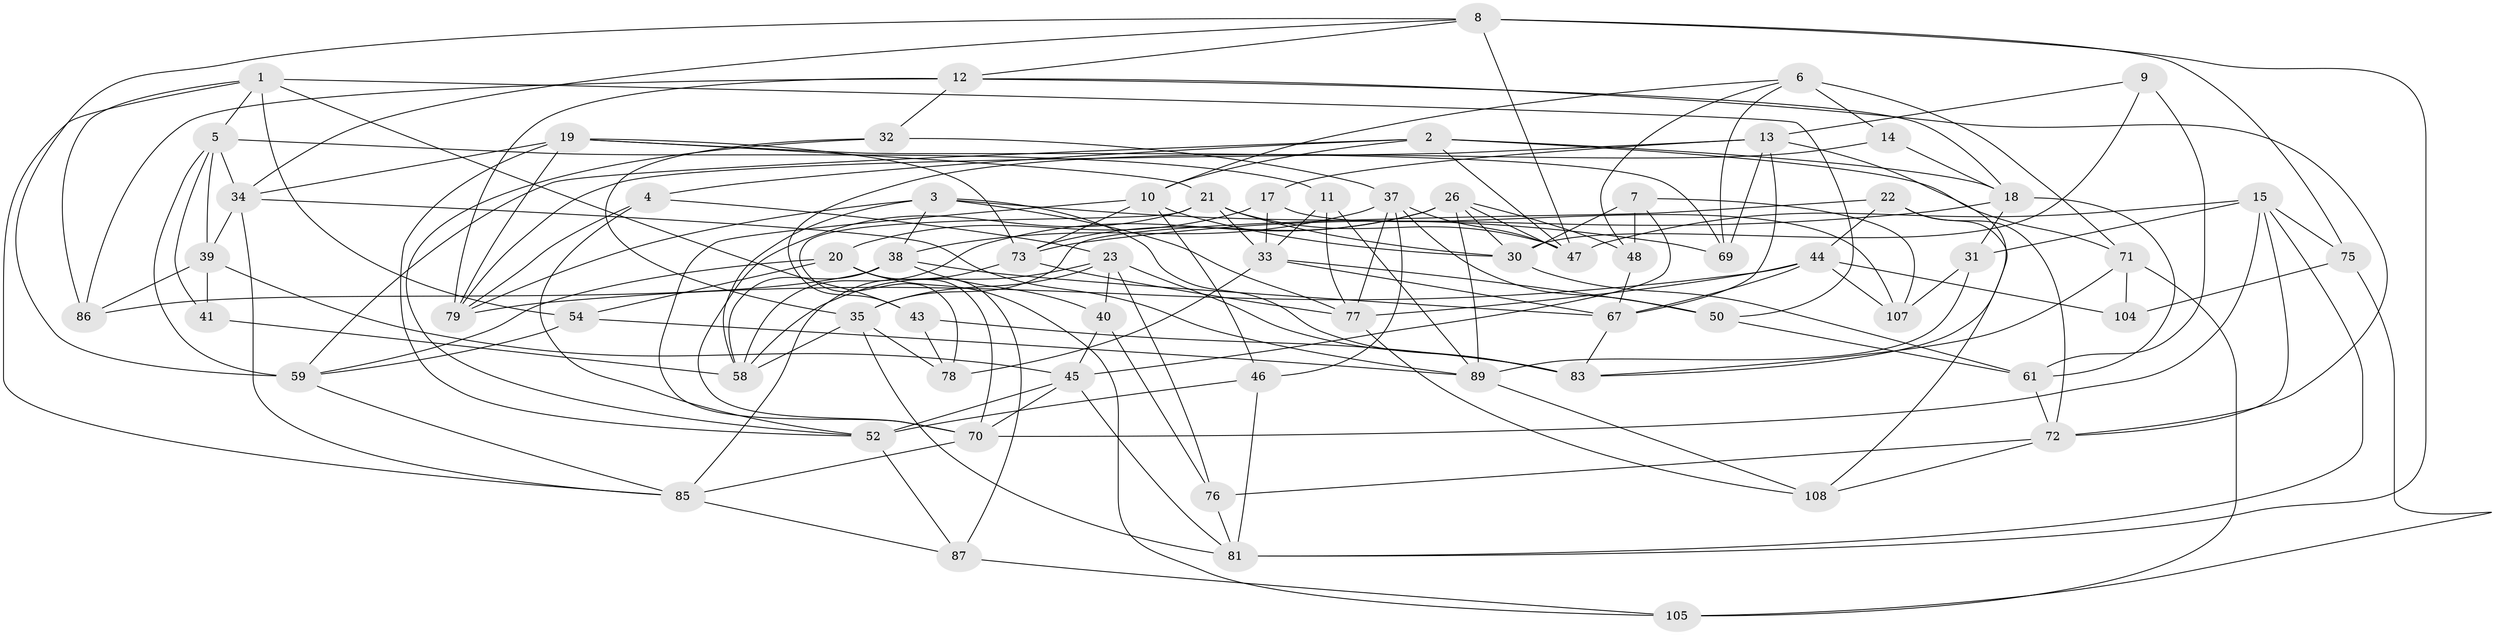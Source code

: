 // Generated by graph-tools (version 1.1) at 2025/24/03/03/25 07:24:25]
// undirected, 67 vertices, 171 edges
graph export_dot {
graph [start="1"]
  node [color=gray90,style=filled];
  1 [super="+55"];
  2 [super="+51"];
  3 [super="+74"];
  4;
  5 [super="+36"];
  6 [super="+29"];
  7;
  8 [super="+16"];
  9;
  10 [super="+25"];
  11;
  12 [super="+65"];
  13 [super="+53"];
  14;
  15 [super="+28"];
  17;
  18 [super="+102"];
  19 [super="+60"];
  20 [super="+49"];
  21 [super="+27"];
  22;
  23 [super="+24"];
  26 [super="+84"];
  30 [super="+57"];
  31;
  32;
  33 [super="+97"];
  34 [super="+64"];
  35 [super="+56"];
  37 [super="+100"];
  38 [super="+106"];
  39 [super="+42"];
  40;
  41;
  43;
  44 [super="+88"];
  45 [super="+62"];
  46;
  47 [super="+101"];
  48;
  50;
  52 [super="+93"];
  54;
  58 [super="+68"];
  59 [super="+63"];
  61 [super="+66"];
  67 [super="+103"];
  69;
  70 [super="+92"];
  71 [super="+91"];
  72 [super="+95"];
  73 [super="+80"];
  75;
  76;
  77 [super="+82"];
  78;
  79 [super="+98"];
  81 [super="+90"];
  83 [super="+94"];
  85 [super="+96"];
  86;
  87;
  89 [super="+99"];
  104;
  105;
  107;
  108;
  1 -- 86;
  1 -- 43;
  1 -- 50;
  1 -- 85;
  1 -- 54;
  1 -- 5;
  2 -- 59;
  2 -- 10;
  2 -- 4;
  2 -- 71;
  2 -- 47;
  2 -- 18;
  3 -- 38;
  3 -- 58;
  3 -- 69;
  3 -- 77;
  3 -- 79;
  3 -- 83;
  4 -- 23;
  4 -- 79;
  4 -- 52;
  5 -- 34;
  5 -- 11;
  5 -- 39;
  5 -- 41;
  5 -- 59;
  6 -- 14 [weight=2];
  6 -- 69;
  6 -- 48;
  6 -- 10;
  6 -- 71;
  7 -- 107;
  7 -- 45;
  7 -- 48;
  7 -- 30;
  8 -- 59;
  8 -- 47;
  8 -- 75;
  8 -- 12;
  8 -- 34;
  8 -- 81;
  9 -- 61 [weight=2];
  9 -- 13;
  9 -- 30;
  10 -- 30;
  10 -- 46;
  10 -- 73;
  10 -- 70;
  11 -- 89;
  11 -- 33;
  11 -- 77;
  12 -- 72;
  12 -- 86;
  12 -- 32;
  12 -- 79;
  12 -- 18;
  13 -- 69;
  13 -- 67;
  13 -- 17;
  13 -- 83;
  13 -- 79;
  14 -- 43;
  14 -- 18;
  15 -- 72;
  15 -- 75;
  15 -- 81;
  15 -- 31;
  15 -- 47;
  15 -- 70;
  17 -- 107;
  17 -- 20;
  17 -- 33;
  18 -- 61;
  18 -- 31;
  18 -- 73;
  19 -- 69;
  19 -- 73;
  19 -- 79;
  19 -- 34;
  19 -- 52;
  19 -- 21;
  20 -- 54;
  20 -- 105;
  20 -- 87;
  20 -- 70;
  20 -- 59;
  21 -- 78;
  21 -- 70;
  21 -- 30;
  21 -- 33;
  21 -- 47;
  22 -- 108;
  22 -- 72;
  22 -- 35;
  22 -- 44;
  23 -- 40;
  23 -- 35;
  23 -- 76;
  23 -- 83;
  23 -- 58;
  26 -- 30;
  26 -- 48;
  26 -- 73;
  26 -- 58;
  26 -- 47;
  26 -- 89;
  30 -- 61;
  31 -- 107;
  31 -- 89;
  32 -- 35;
  32 -- 52;
  32 -- 37;
  33 -- 78;
  33 -- 50;
  33 -- 67;
  34 -- 85;
  34 -- 89;
  34 -- 39;
  35 -- 81;
  35 -- 58;
  35 -- 78;
  37 -- 46;
  37 -- 50;
  37 -- 47;
  37 -- 77;
  37 -- 38;
  38 -- 40;
  38 -- 86;
  38 -- 67;
  38 -- 58;
  39 -- 41 [weight=2];
  39 -- 86;
  39 -- 45;
  40 -- 76;
  40 -- 45;
  41 -- 58;
  43 -- 78;
  43 -- 83;
  44 -- 67;
  44 -- 104;
  44 -- 79;
  44 -- 107;
  44 -- 77;
  45 -- 70;
  45 -- 81;
  45 -- 52;
  46 -- 52;
  46 -- 81;
  48 -- 67;
  50 -- 61;
  52 -- 87;
  54 -- 89;
  54 -- 59;
  59 -- 85;
  61 -- 72;
  67 -- 83;
  70 -- 85;
  71 -- 104 [weight=2];
  71 -- 105;
  71 -- 83;
  72 -- 108;
  72 -- 76;
  73 -- 77;
  73 -- 85;
  75 -- 104;
  75 -- 105;
  76 -- 81;
  77 -- 108;
  85 -- 87;
  87 -- 105;
  89 -- 108;
}
